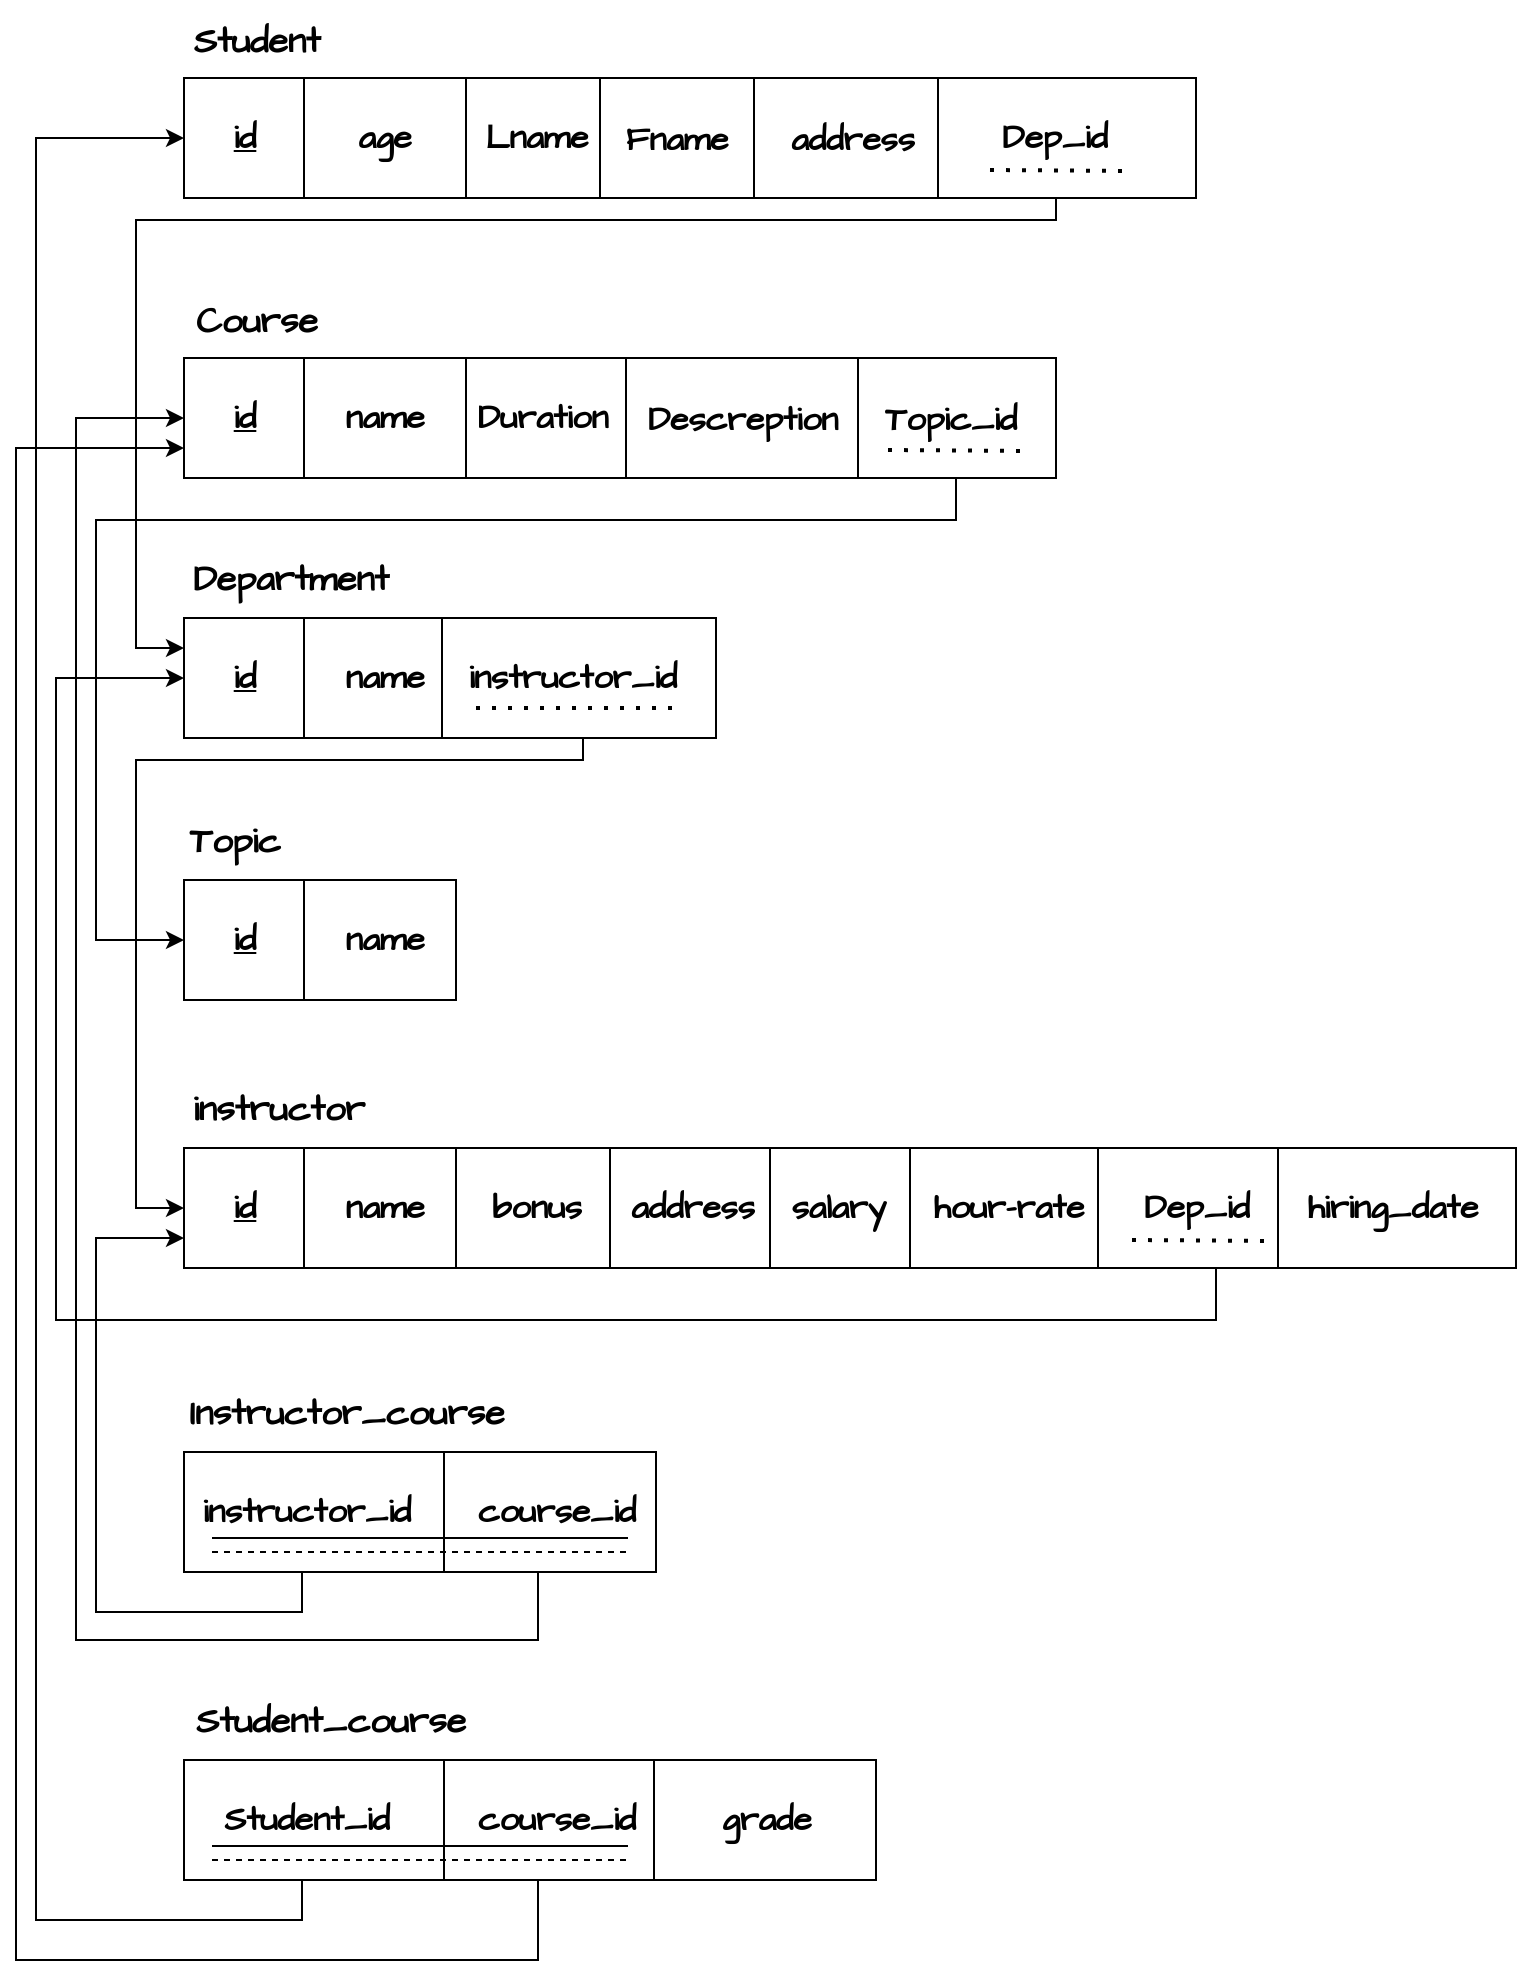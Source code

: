 <mxfile version="24.8.3">
  <diagram id="R2lEEEUBdFMjLlhIrx00" name="Page-1">
    <mxGraphModel dx="1805" dy="517" grid="1" gridSize="10" guides="1" tooltips="1" connect="1" arrows="1" fold="1" page="1" pageScale="1" pageWidth="850" pageHeight="1100" math="0" shadow="0" extFonts="Permanent Marker^https://fonts.googleapis.com/css?family=Permanent+Marker">
      <root>
        <mxCell id="0" />
        <mxCell id="1" parent="0" />
        <mxCell id="wdkWQH8ycHaQAplH8aqO-78" style="edgeStyle=orthogonalEdgeStyle;rounded=0;orthogonalLoop=1;jettySize=auto;html=1;exitX=0.75;exitY=1;exitDx=0;exitDy=0;entryX=0;entryY=0.25;entryDx=0;entryDy=0;" edge="1" parent="1" source="wdkWQH8ycHaQAplH8aqO-1" target="wdkWQH8ycHaQAplH8aqO-25">
          <mxGeometry relative="1" as="geometry">
            <Array as="points">
              <mxPoint x="520" y="159" />
              <mxPoint x="520" y="170" />
              <mxPoint x="60" y="170" />
              <mxPoint x="60" y="384" />
            </Array>
          </mxGeometry>
        </mxCell>
        <mxCell id="wdkWQH8ycHaQAplH8aqO-1" value="" style="rounded=0;whiteSpace=wrap;html=1;fontFamily=Architects Daughter;fontSource=https%3A%2F%2Ffonts.googleapis.com%2Fcss%3Ffamily%3DArchitects%2BDaughter;" vertex="1" parent="1">
          <mxGeometry x="84" y="99" width="506" height="60" as="geometry" />
        </mxCell>
        <mxCell id="wdkWQH8ycHaQAplH8aqO-2" value="" style="endArrow=none;html=1;rounded=0;fontFamily=Architects Daughter;fontSource=https%3A%2F%2Ffonts.googleapis.com%2Fcss%3Ffamily%3DArchitects%2BDaughter;" edge="1" parent="1">
          <mxGeometry width="50" height="50" relative="1" as="geometry">
            <mxPoint x="144" y="159" as="sourcePoint" />
            <mxPoint x="144" y="99" as="targetPoint" />
          </mxGeometry>
        </mxCell>
        <mxCell id="wdkWQH8ycHaQAplH8aqO-3" value="&lt;font style=&quot;font-size: 18px;&quot;&gt;&lt;b style=&quot;font-size: 18px;&quot;&gt;Student&lt;/b&gt;&lt;/font&gt;" style="text;html=1;align=center;verticalAlign=middle;resizable=0;points=[];autosize=1;strokeColor=none;fillColor=none;fontFamily=Architects Daughter;fontSource=https%3A%2F%2Ffonts.googleapis.com%2Fcss%3Ffamily%3DArchitects%2BDaughter;fontSize=18;" vertex="1" parent="1">
          <mxGeometry x="75" y="60" width="90" height="40" as="geometry" />
        </mxCell>
        <mxCell id="wdkWQH8ycHaQAplH8aqO-4" value="&lt;font style=&quot;font-size: 17px;&quot;&gt;&lt;b&gt;id&lt;/b&gt;&lt;/font&gt;" style="text;html=1;align=center;verticalAlign=middle;resizable=0;points=[];autosize=1;strokeColor=none;fillColor=none;fontStyle=4;fontFamily=Architects Daughter;fontSource=https%3A%2F%2Ffonts.googleapis.com%2Fcss%3Ffamily%3DArchitects%2BDaughter;" vertex="1" parent="1">
          <mxGeometry x="99" y="114" width="30" height="30" as="geometry" />
        </mxCell>
        <mxCell id="wdkWQH8ycHaQAplH8aqO-5" value="&lt;font style=&quot;font-size: 17px;&quot;&gt;&lt;b&gt;age&lt;/b&gt;&lt;/font&gt;" style="text;html=1;align=center;verticalAlign=middle;resizable=0;points=[];autosize=1;strokeColor=none;fillColor=none;fontFamily=Architects Daughter;fontSource=https%3A%2F%2Ffonts.googleapis.com%2Fcss%3Ffamily%3DArchitects%2BDaughter;" vertex="1" parent="1">
          <mxGeometry x="159" y="114" width="50" height="30" as="geometry" />
        </mxCell>
        <mxCell id="wdkWQH8ycHaQAplH8aqO-6" value="" style="endArrow=none;html=1;rounded=0;fontFamily=Architects Daughter;fontSource=https%3A%2F%2Ffonts.googleapis.com%2Fcss%3Ffamily%3DArchitects%2BDaughter;" edge="1" parent="1">
          <mxGeometry width="50" height="50" relative="1" as="geometry">
            <mxPoint x="225" y="159" as="sourcePoint" />
            <mxPoint x="225" y="99" as="targetPoint" />
          </mxGeometry>
        </mxCell>
        <mxCell id="wdkWQH8ycHaQAplH8aqO-7" value="&lt;font style=&quot;font-size: 17px;&quot;&gt;&lt;b&gt;Lname&lt;/b&gt;&lt;/font&gt;" style="text;html=1;align=center;verticalAlign=middle;resizable=0;points=[];autosize=1;strokeColor=none;fillColor=none;fontFamily=Architects Daughter;fontSource=https%3A%2F%2Ffonts.googleapis.com%2Fcss%3Ffamily%3DArchitects%2BDaughter;" vertex="1" parent="1">
          <mxGeometry x="225" y="114" width="70" height="30" as="geometry" />
        </mxCell>
        <mxCell id="wdkWQH8ycHaQAplH8aqO-8" value="&lt;span style=&quot;font-size: 17px;&quot;&gt;&lt;b&gt;Fname&lt;/b&gt;&lt;/span&gt;" style="text;html=1;align=center;verticalAlign=middle;resizable=0;points=[];autosize=1;strokeColor=none;fillColor=none;fontFamily=Architects Daughter;fontSource=https%3A%2F%2Ffonts.googleapis.com%2Fcss%3Ffamily%3DArchitects%2BDaughter;" vertex="1" parent="1">
          <mxGeometry x="295" y="115" width="70" height="30" as="geometry" />
        </mxCell>
        <mxCell id="wdkWQH8ycHaQAplH8aqO-9" value="" style="endArrow=none;html=1;rounded=0;fontFamily=Architects Daughter;fontSource=https%3A%2F%2Ffonts.googleapis.com%2Fcss%3Ffamily%3DArchitects%2BDaughter;" edge="1" parent="1">
          <mxGeometry width="50" height="50" relative="1" as="geometry">
            <mxPoint x="292" y="159" as="sourcePoint" />
            <mxPoint x="292" y="99" as="targetPoint" />
          </mxGeometry>
        </mxCell>
        <mxCell id="wdkWQH8ycHaQAplH8aqO-10" value="" style="endArrow=none;dashed=1;html=1;dashPattern=1 3;strokeWidth=2;rounded=0;entryX=0.919;entryY=0.949;entryDx=0;entryDy=0;entryPerimeter=0;" edge="1" parent="1">
          <mxGeometry width="50" height="50" relative="1" as="geometry">
            <mxPoint x="506.09" y="143" as="sourcePoint" />
            <mxPoint x="506.09" y="143" as="targetPoint" />
          </mxGeometry>
        </mxCell>
        <mxCell id="wdkWQH8ycHaQAplH8aqO-11" value="" style="endArrow=none;html=1;rounded=0;fontFamily=Architects Daughter;fontSource=https%3A%2F%2Ffonts.googleapis.com%2Fcss%3Ffamily%3DArchitects%2BDaughter;" edge="1" parent="1">
          <mxGeometry width="50" height="50" relative="1" as="geometry">
            <mxPoint x="369" y="159" as="sourcePoint" />
            <mxPoint x="369" y="99" as="targetPoint" />
          </mxGeometry>
        </mxCell>
        <mxCell id="wdkWQH8ycHaQAplH8aqO-12" value="&lt;span style=&quot;font-size: 17px;&quot;&gt;&lt;b&gt;address&lt;/b&gt;&lt;/span&gt;" style="text;html=1;align=center;verticalAlign=middle;resizable=0;points=[];autosize=1;strokeColor=none;fillColor=none;fontFamily=Architects Daughter;fontSource=https%3A%2F%2Ffonts.googleapis.com%2Fcss%3Ffamily%3DArchitects%2BDaughter;" vertex="1" parent="1">
          <mxGeometry x="373" y="115" width="90" height="30" as="geometry" />
        </mxCell>
        <mxCell id="wdkWQH8ycHaQAplH8aqO-61" style="edgeStyle=orthogonalEdgeStyle;rounded=0;orthogonalLoop=1;jettySize=auto;html=1;exitX=0.75;exitY=1;exitDx=0;exitDy=0;entryX=0;entryY=0.5;entryDx=0;entryDy=0;" edge="1" parent="1" source="wdkWQH8ycHaQAplH8aqO-13" target="wdkWQH8ycHaQAplH8aqO-34">
          <mxGeometry relative="1" as="geometry">
            <Array as="points">
              <mxPoint x="470" y="299" />
              <mxPoint x="470" y="320" />
              <mxPoint x="40" y="320" />
              <mxPoint x="40" y="530" />
            </Array>
          </mxGeometry>
        </mxCell>
        <mxCell id="wdkWQH8ycHaQAplH8aqO-13" value="" style="rounded=0;whiteSpace=wrap;html=1;fontFamily=Architects Daughter;fontSource=https%3A%2F%2Ffonts.googleapis.com%2Fcss%3Ffamily%3DArchitects%2BDaughter;" vertex="1" parent="1">
          <mxGeometry x="84" y="239" width="436" height="60" as="geometry" />
        </mxCell>
        <mxCell id="wdkWQH8ycHaQAplH8aqO-14" value="" style="endArrow=none;html=1;rounded=0;fontFamily=Architects Daughter;fontSource=https%3A%2F%2Ffonts.googleapis.com%2Fcss%3Ffamily%3DArchitects%2BDaughter;" edge="1" parent="1">
          <mxGeometry width="50" height="50" relative="1" as="geometry">
            <mxPoint x="144" y="299" as="sourcePoint" />
            <mxPoint x="144" y="239" as="targetPoint" />
          </mxGeometry>
        </mxCell>
        <mxCell id="wdkWQH8ycHaQAplH8aqO-15" value="&lt;font style=&quot;font-size: 18px;&quot;&gt;&lt;b style=&quot;font-size: 18px;&quot;&gt;Course&lt;/b&gt;&lt;/font&gt;" style="text;html=1;align=center;verticalAlign=middle;resizable=0;points=[];autosize=1;strokeColor=none;fillColor=none;fontFamily=Architects Daughter;fontSource=https%3A%2F%2Ffonts.googleapis.com%2Fcss%3Ffamily%3DArchitects%2BDaughter;fontSize=18;" vertex="1" parent="1">
          <mxGeometry x="80" y="200" width="80" height="40" as="geometry" />
        </mxCell>
        <mxCell id="wdkWQH8ycHaQAplH8aqO-16" value="&lt;font style=&quot;font-size: 17px;&quot;&gt;&lt;b&gt;id&lt;/b&gt;&lt;/font&gt;" style="text;html=1;align=center;verticalAlign=middle;resizable=0;points=[];autosize=1;strokeColor=none;fillColor=none;fontStyle=4;fontFamily=Architects Daughter;fontSource=https%3A%2F%2Ffonts.googleapis.com%2Fcss%3Ffamily%3DArchitects%2BDaughter;" vertex="1" parent="1">
          <mxGeometry x="99" y="254" width="30" height="30" as="geometry" />
        </mxCell>
        <mxCell id="wdkWQH8ycHaQAplH8aqO-17" value="&lt;font style=&quot;font-size: 17px;&quot;&gt;&lt;b&gt;name&lt;/b&gt;&lt;/font&gt;" style="text;html=1;align=center;verticalAlign=middle;resizable=0;points=[];autosize=1;strokeColor=none;fillColor=none;fontFamily=Architects Daughter;fontSource=https%3A%2F%2Ffonts.googleapis.com%2Fcss%3Ffamily%3DArchitects%2BDaughter;" vertex="1" parent="1">
          <mxGeometry x="154" y="254" width="60" height="30" as="geometry" />
        </mxCell>
        <mxCell id="wdkWQH8ycHaQAplH8aqO-18" value="" style="endArrow=none;html=1;rounded=0;fontFamily=Architects Daughter;fontSource=https%3A%2F%2Ffonts.googleapis.com%2Fcss%3Ffamily%3DArchitects%2BDaughter;" edge="1" parent="1">
          <mxGeometry width="50" height="50" relative="1" as="geometry">
            <mxPoint x="225" y="299" as="sourcePoint" />
            <mxPoint x="225" y="239" as="targetPoint" />
          </mxGeometry>
        </mxCell>
        <mxCell id="wdkWQH8ycHaQAplH8aqO-19" value="&lt;font style=&quot;font-size: 17px;&quot;&gt;&lt;b&gt;Duration&lt;/b&gt;&lt;/font&gt;" style="text;html=1;align=center;verticalAlign=middle;resizable=0;points=[];autosize=1;strokeColor=none;fillColor=none;fontFamily=Architects Daughter;fontSource=https%3A%2F%2Ffonts.googleapis.com%2Fcss%3Ffamily%3DArchitects%2BDaughter;" vertex="1" parent="1">
          <mxGeometry x="218" y="254" width="90" height="30" as="geometry" />
        </mxCell>
        <mxCell id="wdkWQH8ycHaQAplH8aqO-20" value="&lt;span style=&quot;font-size: 17px;&quot;&gt;&lt;b&gt;Descreption&lt;/b&gt;&lt;/span&gt;" style="text;html=1;align=center;verticalAlign=middle;resizable=0;points=[];autosize=1;strokeColor=none;fillColor=none;fontFamily=Architects Daughter;fontSource=https%3A%2F%2Ffonts.googleapis.com%2Fcss%3Ffamily%3DArchitects%2BDaughter;" vertex="1" parent="1">
          <mxGeometry x="303" y="255" width="120" height="30" as="geometry" />
        </mxCell>
        <mxCell id="wdkWQH8ycHaQAplH8aqO-21" value="" style="endArrow=none;html=1;rounded=0;fontFamily=Architects Daughter;fontSource=https%3A%2F%2Ffonts.googleapis.com%2Fcss%3Ffamily%3DArchitects%2BDaughter;" edge="1" parent="1">
          <mxGeometry width="50" height="50" relative="1" as="geometry">
            <mxPoint x="305" y="299" as="sourcePoint" />
            <mxPoint x="305" y="239" as="targetPoint" />
          </mxGeometry>
        </mxCell>
        <mxCell id="wdkWQH8ycHaQAplH8aqO-60" style="edgeStyle=orthogonalEdgeStyle;rounded=0;orthogonalLoop=1;jettySize=auto;html=1;exitX=0.75;exitY=1;exitDx=0;exitDy=0;entryX=0;entryY=0.5;entryDx=0;entryDy=0;" edge="1" parent="1" source="wdkWQH8ycHaQAplH8aqO-25" target="wdkWQH8ycHaQAplH8aqO-39">
          <mxGeometry relative="1" as="geometry">
            <Array as="points">
              <mxPoint x="284" y="440" />
              <mxPoint x="60" y="440" />
              <mxPoint x="60" y="664" />
            </Array>
          </mxGeometry>
        </mxCell>
        <mxCell id="wdkWQH8ycHaQAplH8aqO-25" value="" style="rounded=0;whiteSpace=wrap;html=1;fontFamily=Architects Daughter;fontSource=https%3A%2F%2Ffonts.googleapis.com%2Fcss%3Ffamily%3DArchitects%2BDaughter;" vertex="1" parent="1">
          <mxGeometry x="84" y="369" width="266" height="60" as="geometry" />
        </mxCell>
        <mxCell id="wdkWQH8ycHaQAplH8aqO-26" value="" style="endArrow=none;html=1;rounded=0;fontFamily=Architects Daughter;fontSource=https%3A%2F%2Ffonts.googleapis.com%2Fcss%3Ffamily%3DArchitects%2BDaughter;" edge="1" parent="1">
          <mxGeometry width="50" height="50" relative="1" as="geometry">
            <mxPoint x="144" y="429" as="sourcePoint" />
            <mxPoint x="144" y="369" as="targetPoint" />
          </mxGeometry>
        </mxCell>
        <mxCell id="wdkWQH8ycHaQAplH8aqO-27" value="&lt;font style=&quot;font-size: 18px;&quot;&gt;&lt;b style=&quot;font-size: 18px;&quot;&gt;Department&lt;/b&gt;&lt;/font&gt;" style="text;html=1;align=center;verticalAlign=middle;resizable=0;points=[];autosize=1;strokeColor=none;fillColor=none;fontFamily=Architects Daughter;fontSource=https%3A%2F%2Ffonts.googleapis.com%2Fcss%3Ffamily%3DArchitects%2BDaughter;fontSize=18;" vertex="1" parent="1">
          <mxGeometry x="77" y="329" width="120" height="40" as="geometry" />
        </mxCell>
        <mxCell id="wdkWQH8ycHaQAplH8aqO-28" value="&lt;font style=&quot;font-size: 17px;&quot;&gt;&lt;b&gt;id&lt;/b&gt;&lt;/font&gt;" style="text;html=1;align=center;verticalAlign=middle;resizable=0;points=[];autosize=1;strokeColor=none;fillColor=none;fontStyle=4;fontFamily=Architects Daughter;fontSource=https%3A%2F%2Ffonts.googleapis.com%2Fcss%3Ffamily%3DArchitects%2BDaughter;" vertex="1" parent="1">
          <mxGeometry x="99" y="384" width="30" height="30" as="geometry" />
        </mxCell>
        <mxCell id="wdkWQH8ycHaQAplH8aqO-29" value="&lt;font style=&quot;font-size: 17px;&quot;&gt;&lt;b&gt;name&lt;/b&gt;&lt;/font&gt;" style="text;html=1;align=center;verticalAlign=middle;resizable=0;points=[];autosize=1;strokeColor=none;fillColor=none;fontFamily=Architects Daughter;fontSource=https%3A%2F%2Ffonts.googleapis.com%2Fcss%3Ffamily%3DArchitects%2BDaughter;" vertex="1" parent="1">
          <mxGeometry x="154" y="384" width="60" height="30" as="geometry" />
        </mxCell>
        <mxCell id="wdkWQH8ycHaQAplH8aqO-34" value="" style="rounded=0;whiteSpace=wrap;html=1;fontFamily=Architects Daughter;fontSource=https%3A%2F%2Ffonts.googleapis.com%2Fcss%3Ffamily%3DArchitects%2BDaughter;" vertex="1" parent="1">
          <mxGeometry x="84" y="500" width="136" height="60" as="geometry" />
        </mxCell>
        <mxCell id="wdkWQH8ycHaQAplH8aqO-35" value="" style="endArrow=none;html=1;rounded=0;fontFamily=Architects Daughter;fontSource=https%3A%2F%2Ffonts.googleapis.com%2Fcss%3Ffamily%3DArchitects%2BDaughter;" edge="1" parent="1">
          <mxGeometry width="50" height="50" relative="1" as="geometry">
            <mxPoint x="144" y="560" as="sourcePoint" />
            <mxPoint x="144" y="500" as="targetPoint" />
          </mxGeometry>
        </mxCell>
        <mxCell id="wdkWQH8ycHaQAplH8aqO-36" value="&lt;font style=&quot;font-size: 18px;&quot;&gt;&lt;b style=&quot;font-size: 18px;&quot;&gt;Topic&lt;/b&gt;&lt;/font&gt;" style="text;html=1;align=center;verticalAlign=middle;resizable=0;points=[];autosize=1;strokeColor=none;fillColor=none;fontFamily=Architects Daughter;fontSource=https%3A%2F%2Ffonts.googleapis.com%2Fcss%3Ffamily%3DArchitects%2BDaughter;fontSize=18;" vertex="1" parent="1">
          <mxGeometry x="74" y="460" width="70" height="40" as="geometry" />
        </mxCell>
        <mxCell id="wdkWQH8ycHaQAplH8aqO-37" value="&lt;font style=&quot;font-size: 17px;&quot;&gt;&lt;b&gt;id&lt;/b&gt;&lt;/font&gt;" style="text;html=1;align=center;verticalAlign=middle;resizable=0;points=[];autosize=1;strokeColor=none;fillColor=none;fontStyle=4;fontFamily=Architects Daughter;fontSource=https%3A%2F%2Ffonts.googleapis.com%2Fcss%3Ffamily%3DArchitects%2BDaughter;" vertex="1" parent="1">
          <mxGeometry x="99" y="515" width="30" height="30" as="geometry" />
        </mxCell>
        <mxCell id="wdkWQH8ycHaQAplH8aqO-38" value="&lt;font style=&quot;font-size: 17px;&quot;&gt;&lt;b&gt;name&lt;/b&gt;&lt;/font&gt;" style="text;html=1;align=center;verticalAlign=middle;resizable=0;points=[];autosize=1;strokeColor=none;fillColor=none;fontFamily=Architects Daughter;fontSource=https%3A%2F%2Ffonts.googleapis.com%2Fcss%3Ffamily%3DArchitects%2BDaughter;" vertex="1" parent="1">
          <mxGeometry x="154" y="515" width="60" height="30" as="geometry" />
        </mxCell>
        <mxCell id="wdkWQH8ycHaQAplH8aqO-65" style="edgeStyle=orthogonalEdgeStyle;rounded=0;orthogonalLoop=1;jettySize=auto;html=1;exitX=0.75;exitY=1;exitDx=0;exitDy=0;entryX=0;entryY=0.5;entryDx=0;entryDy=0;" edge="1" parent="1" source="wdkWQH8ycHaQAplH8aqO-39" target="wdkWQH8ycHaQAplH8aqO-25">
          <mxGeometry relative="1" as="geometry">
            <Array as="points">
              <mxPoint x="600" y="694" />
              <mxPoint x="600" y="720" />
              <mxPoint x="20" y="720" />
              <mxPoint x="20" y="399" />
            </Array>
          </mxGeometry>
        </mxCell>
        <mxCell id="wdkWQH8ycHaQAplH8aqO-39" value="" style="rounded=0;whiteSpace=wrap;html=1;fontFamily=Architects Daughter;fontSource=https%3A%2F%2Ffonts.googleapis.com%2Fcss%3Ffamily%3DArchitects%2BDaughter;" vertex="1" parent="1">
          <mxGeometry x="84" y="634" width="666" height="60" as="geometry" />
        </mxCell>
        <mxCell id="wdkWQH8ycHaQAplH8aqO-40" value="" style="endArrow=none;html=1;rounded=0;fontFamily=Architects Daughter;fontSource=https%3A%2F%2Ffonts.googleapis.com%2Fcss%3Ffamily%3DArchitects%2BDaughter;" edge="1" parent="1">
          <mxGeometry width="50" height="50" relative="1" as="geometry">
            <mxPoint x="144" y="694" as="sourcePoint" />
            <mxPoint x="144" y="634" as="targetPoint" />
          </mxGeometry>
        </mxCell>
        <mxCell id="wdkWQH8ycHaQAplH8aqO-41" value="&lt;font style=&quot;font-size: 18px;&quot;&gt;&lt;b style=&quot;font-size: 18px;&quot;&gt;instructor&lt;/b&gt;&lt;/font&gt;" style="text;html=1;align=center;verticalAlign=middle;resizable=0;points=[];autosize=1;strokeColor=none;fillColor=none;fontFamily=Architects Daughter;fontSource=https%3A%2F%2Ffonts.googleapis.com%2Fcss%3Ffamily%3DArchitects%2BDaughter;fontSize=18;" vertex="1" parent="1">
          <mxGeometry x="76" y="594" width="110" height="40" as="geometry" />
        </mxCell>
        <mxCell id="wdkWQH8ycHaQAplH8aqO-42" value="&lt;font style=&quot;font-size: 17px;&quot;&gt;&lt;b&gt;id&lt;/b&gt;&lt;/font&gt;" style="text;html=1;align=center;verticalAlign=middle;resizable=0;points=[];autosize=1;strokeColor=none;fillColor=none;fontStyle=4;fontFamily=Architects Daughter;fontSource=https%3A%2F%2Ffonts.googleapis.com%2Fcss%3Ffamily%3DArchitects%2BDaughter;" vertex="1" parent="1">
          <mxGeometry x="99" y="649" width="30" height="30" as="geometry" />
        </mxCell>
        <mxCell id="wdkWQH8ycHaQAplH8aqO-43" value="&lt;font style=&quot;font-size: 17px;&quot;&gt;&lt;b&gt;name&lt;/b&gt;&lt;/font&gt;" style="text;html=1;align=center;verticalAlign=middle;resizable=0;points=[];autosize=1;strokeColor=none;fillColor=none;fontFamily=Architects Daughter;fontSource=https%3A%2F%2Ffonts.googleapis.com%2Fcss%3Ffamily%3DArchitects%2BDaughter;" vertex="1" parent="1">
          <mxGeometry x="154" y="649" width="60" height="30" as="geometry" />
        </mxCell>
        <mxCell id="wdkWQH8ycHaQAplH8aqO-44" value="" style="endArrow=none;html=1;rounded=0;fontFamily=Architects Daughter;fontSource=https%3A%2F%2Ffonts.googleapis.com%2Fcss%3Ffamily%3DArchitects%2BDaughter;" edge="1" parent="1">
          <mxGeometry width="50" height="50" relative="1" as="geometry">
            <mxPoint x="220" y="694" as="sourcePoint" />
            <mxPoint x="220" y="634" as="targetPoint" />
          </mxGeometry>
        </mxCell>
        <mxCell id="wdkWQH8ycHaQAplH8aqO-45" value="&lt;font style=&quot;font-size: 17px;&quot;&gt;&lt;b&gt;bonus&lt;/b&gt;&lt;/font&gt;" style="text;html=1;align=center;verticalAlign=middle;resizable=0;points=[];autosize=1;strokeColor=none;fillColor=none;fontFamily=Architects Daughter;fontSource=https%3A%2F%2Ffonts.googleapis.com%2Fcss%3Ffamily%3DArchitects%2BDaughter;" vertex="1" parent="1">
          <mxGeometry x="225" y="649" width="70" height="30" as="geometry" />
        </mxCell>
        <mxCell id="wdkWQH8ycHaQAplH8aqO-46" value="" style="endArrow=none;html=1;rounded=0;fontFamily=Architects Daughter;fontSource=https%3A%2F%2Ffonts.googleapis.com%2Fcss%3Ffamily%3DArchitects%2BDaughter;" edge="1" parent="1">
          <mxGeometry width="50" height="50" relative="1" as="geometry">
            <mxPoint x="297" y="694" as="sourcePoint" />
            <mxPoint x="297" y="634" as="targetPoint" />
          </mxGeometry>
        </mxCell>
        <mxCell id="wdkWQH8ycHaQAplH8aqO-47" value="&lt;font style=&quot;font-size: 17px;&quot;&gt;&lt;b&gt;address&lt;/b&gt;&lt;/font&gt;" style="text;html=1;align=center;verticalAlign=middle;resizable=0;points=[];autosize=1;strokeColor=none;fillColor=none;fontFamily=Architects Daughter;fontSource=https%3A%2F%2Ffonts.googleapis.com%2Fcss%3Ffamily%3DArchitects%2BDaughter;" vertex="1" parent="1">
          <mxGeometry x="293" y="649" width="90" height="30" as="geometry" />
        </mxCell>
        <mxCell id="wdkWQH8ycHaQAplH8aqO-48" value="" style="endArrow=none;html=1;rounded=0;fontFamily=Architects Daughter;fontSource=https%3A%2F%2Ffonts.googleapis.com%2Fcss%3Ffamily%3DArchitects%2BDaughter;" edge="1" parent="1">
          <mxGeometry width="50" height="50" relative="1" as="geometry">
            <mxPoint x="377" y="694" as="sourcePoint" />
            <mxPoint x="377" y="634" as="targetPoint" />
          </mxGeometry>
        </mxCell>
        <mxCell id="wdkWQH8ycHaQAplH8aqO-49" value="&lt;font style=&quot;font-size: 17px;&quot;&gt;&lt;b&gt;salary&lt;/b&gt;&lt;/font&gt;" style="text;html=1;align=center;verticalAlign=middle;resizable=0;points=[];autosize=1;strokeColor=none;fillColor=none;fontFamily=Architects Daughter;fontSource=https%3A%2F%2Ffonts.googleapis.com%2Fcss%3Ffamily%3DArchitects%2BDaughter;" vertex="1" parent="1">
          <mxGeometry x="376" y="649" width="70" height="30" as="geometry" />
        </mxCell>
        <mxCell id="wdkWQH8ycHaQAplH8aqO-50" value="" style="endArrow=none;html=1;rounded=0;fontFamily=Architects Daughter;fontSource=https%3A%2F%2Ffonts.googleapis.com%2Fcss%3Ffamily%3DArchitects%2BDaughter;" edge="1" parent="1">
          <mxGeometry width="50" height="50" relative="1" as="geometry">
            <mxPoint x="447" y="694" as="sourcePoint" />
            <mxPoint x="447" y="634" as="targetPoint" />
          </mxGeometry>
        </mxCell>
        <mxCell id="wdkWQH8ycHaQAplH8aqO-51" value="&lt;font style=&quot;font-size: 17px;&quot;&gt;&lt;b&gt;hour-rate&lt;/b&gt;&lt;/font&gt;" style="text;html=1;align=center;verticalAlign=middle;resizable=0;points=[];autosize=1;strokeColor=none;fillColor=none;fontFamily=Architects Daughter;fontSource=https%3A%2F%2Ffonts.googleapis.com%2Fcss%3Ffamily%3DArchitects%2BDaughter;" vertex="1" parent="1">
          <mxGeometry x="446" y="649" width="100" height="30" as="geometry" />
        </mxCell>
        <mxCell id="wdkWQH8ycHaQAplH8aqO-52" value="" style="endArrow=none;html=1;rounded=0;fontFamily=Architects Daughter;fontSource=https%3A%2F%2Ffonts.googleapis.com%2Fcss%3Ffamily%3DArchitects%2BDaughter;" edge="1" parent="1">
          <mxGeometry width="50" height="50" relative="1" as="geometry">
            <mxPoint x="213" y="429" as="sourcePoint" />
            <mxPoint x="213" y="369" as="targetPoint" />
          </mxGeometry>
        </mxCell>
        <mxCell id="wdkWQH8ycHaQAplH8aqO-53" value="&lt;font style=&quot;font-size: 17px;&quot;&gt;&lt;b&gt;instructor_id&lt;/b&gt;&lt;/font&gt;" style="text;html=1;align=center;verticalAlign=middle;resizable=0;points=[];autosize=1;strokeColor=none;fillColor=none;fontFamily=Architects Daughter;fontSource=https%3A%2F%2Ffonts.googleapis.com%2Fcss%3Ffamily%3DArchitects%2BDaughter;" vertex="1" parent="1">
          <mxGeometry x="213" y="384" width="130" height="30" as="geometry" />
        </mxCell>
        <mxCell id="wdkWQH8ycHaQAplH8aqO-54" value="" style="endArrow=none;dashed=1;html=1;dashPattern=1 3;strokeWidth=2;rounded=0;" edge="1" parent="1">
          <mxGeometry width="50" height="50" relative="1" as="geometry">
            <mxPoint x="230" y="414" as="sourcePoint" />
            <mxPoint x="330" y="414" as="targetPoint" />
          </mxGeometry>
        </mxCell>
        <mxCell id="wdkWQH8ycHaQAplH8aqO-55" value="&lt;span style=&quot;font-size: 17px;&quot;&gt;&lt;b&gt;Topic_id&lt;/b&gt;&lt;/span&gt;" style="text;html=1;align=center;verticalAlign=middle;resizable=0;points=[];autosize=1;strokeColor=none;fillColor=none;fontFamily=Architects Daughter;fontSource=https%3A%2F%2Ffonts.googleapis.com%2Fcss%3Ffamily%3DArchitects%2BDaughter;" vertex="1" parent="1">
          <mxGeometry x="422" y="255" width="90" height="30" as="geometry" />
        </mxCell>
        <mxCell id="wdkWQH8ycHaQAplH8aqO-56" value="" style="endArrow=none;html=1;rounded=0;fontFamily=Architects Daughter;fontSource=https%3A%2F%2Ffonts.googleapis.com%2Fcss%3Ffamily%3DArchitects%2BDaughter;" edge="1" parent="1">
          <mxGeometry width="50" height="50" relative="1" as="geometry">
            <mxPoint x="421" y="299" as="sourcePoint" />
            <mxPoint x="421" y="239" as="targetPoint" />
          </mxGeometry>
        </mxCell>
        <mxCell id="wdkWQH8ycHaQAplH8aqO-59" value="" style="endArrow=none;dashed=1;html=1;dashPattern=1 3;strokeWidth=2;rounded=0;" edge="1" parent="1">
          <mxGeometry width="50" height="50" relative="1" as="geometry">
            <mxPoint x="436" y="285" as="sourcePoint" />
            <mxPoint x="506" y="285.5" as="targetPoint" />
          </mxGeometry>
        </mxCell>
        <mxCell id="wdkWQH8ycHaQAplH8aqO-62" value="" style="endArrow=none;html=1;rounded=0;fontFamily=Architects Daughter;fontSource=https%3A%2F%2Ffonts.googleapis.com%2Fcss%3Ffamily%3DArchitects%2BDaughter;" edge="1" parent="1">
          <mxGeometry width="50" height="50" relative="1" as="geometry">
            <mxPoint x="541" y="694" as="sourcePoint" />
            <mxPoint x="541" y="634" as="targetPoint" />
          </mxGeometry>
        </mxCell>
        <mxCell id="wdkWQH8ycHaQAplH8aqO-63" value="&lt;font style=&quot;font-size: 17px;&quot;&gt;&lt;b&gt;Dep_id&lt;/b&gt;&lt;/font&gt;" style="text;html=1;align=center;verticalAlign=middle;resizable=0;points=[];autosize=1;strokeColor=none;fillColor=none;fontFamily=Architects Daughter;fontSource=https%3A%2F%2Ffonts.googleapis.com%2Fcss%3Ffamily%3DArchitects%2BDaughter;" vertex="1" parent="1">
          <mxGeometry x="550" y="649" width="80" height="30" as="geometry" />
        </mxCell>
        <mxCell id="wdkWQH8ycHaQAplH8aqO-64" value="" style="endArrow=none;dashed=1;html=1;dashPattern=1 3;strokeWidth=2;rounded=0;" edge="1" parent="1">
          <mxGeometry width="50" height="50" relative="1" as="geometry">
            <mxPoint x="558" y="680" as="sourcePoint" />
            <mxPoint x="628" y="680.5" as="targetPoint" />
          </mxGeometry>
        </mxCell>
        <mxCell id="wdkWQH8ycHaQAplH8aqO-73" style="edgeStyle=orthogonalEdgeStyle;rounded=0;orthogonalLoop=1;jettySize=auto;html=1;exitX=0.25;exitY=1;exitDx=0;exitDy=0;entryX=0;entryY=0.75;entryDx=0;entryDy=0;" edge="1" parent="1" source="wdkWQH8ycHaQAplH8aqO-66" target="wdkWQH8ycHaQAplH8aqO-39">
          <mxGeometry relative="1" as="geometry">
            <Array as="points">
              <mxPoint x="143" y="866" />
              <mxPoint x="40" y="866" />
              <mxPoint x="40" y="679" />
            </Array>
          </mxGeometry>
        </mxCell>
        <mxCell id="wdkWQH8ycHaQAplH8aqO-74" style="edgeStyle=orthogonalEdgeStyle;rounded=0;orthogonalLoop=1;jettySize=auto;html=1;exitX=0.75;exitY=1;exitDx=0;exitDy=0;entryX=0;entryY=0.5;entryDx=0;entryDy=0;" edge="1" parent="1" source="wdkWQH8ycHaQAplH8aqO-66" target="wdkWQH8ycHaQAplH8aqO-13">
          <mxGeometry relative="1" as="geometry">
            <Array as="points">
              <mxPoint x="261" y="880" />
              <mxPoint x="30" y="880" />
              <mxPoint x="30" y="269" />
            </Array>
          </mxGeometry>
        </mxCell>
        <mxCell id="wdkWQH8ycHaQAplH8aqO-66" value="" style="rounded=0;whiteSpace=wrap;html=1;fontFamily=Architects Daughter;fontSource=https%3A%2F%2Ffonts.googleapis.com%2Fcss%3Ffamily%3DArchitects%2BDaughter;" vertex="1" parent="1">
          <mxGeometry x="84" y="786" width="236" height="60" as="geometry" />
        </mxCell>
        <mxCell id="wdkWQH8ycHaQAplH8aqO-67" value="" style="endArrow=none;html=1;rounded=0;fontFamily=Architects Daughter;fontSource=https%3A%2F%2Ffonts.googleapis.com%2Fcss%3Ffamily%3DArchitects%2BDaughter;" edge="1" parent="1">
          <mxGeometry width="50" height="50" relative="1" as="geometry">
            <mxPoint x="214" y="846" as="sourcePoint" />
            <mxPoint x="214" y="786" as="targetPoint" />
          </mxGeometry>
        </mxCell>
        <mxCell id="wdkWQH8ycHaQAplH8aqO-68" value="&lt;font style=&quot;font-size: 18px;&quot;&gt;&lt;b style=&quot;font-size: 18px;&quot;&gt;Instructor_course&lt;/b&gt;&lt;/font&gt;" style="text;html=1;align=center;verticalAlign=middle;resizable=0;points=[];autosize=1;strokeColor=none;fillColor=none;fontFamily=Architects Daughter;fontSource=https%3A%2F%2Ffonts.googleapis.com%2Fcss%3Ffamily%3DArchitects%2BDaughter;fontSize=18;" vertex="1" parent="1">
          <mxGeometry x="75" y="746" width="180" height="40" as="geometry" />
        </mxCell>
        <mxCell id="wdkWQH8ycHaQAplH8aqO-69" value="&lt;span style=&quot;font-size: 17px;&quot;&gt;&lt;b&gt;instructor_id&lt;/b&gt;&lt;/span&gt;" style="text;html=1;align=center;verticalAlign=middle;resizable=0;points=[];autosize=1;strokeColor=none;fillColor=none;fontStyle=0;fontFamily=Architects Daughter;fontSource=https%3A%2F%2Ffonts.googleapis.com%2Fcss%3Ffamily%3DArchitects%2BDaughter;" vertex="1" parent="1">
          <mxGeometry x="80" y="801" width="130" height="30" as="geometry" />
        </mxCell>
        <mxCell id="wdkWQH8ycHaQAplH8aqO-70" value="&lt;font style=&quot;font-size: 17px;&quot;&gt;&lt;b&gt;course_id&lt;/b&gt;&lt;/font&gt;" style="text;html=1;align=center;verticalAlign=middle;resizable=0;points=[];autosize=1;strokeColor=none;fillColor=none;fontFamily=Architects Daughter;fontSource=https%3A%2F%2Ffonts.googleapis.com%2Fcss%3Ffamily%3DArchitects%2BDaughter;" vertex="1" parent="1">
          <mxGeometry x="220" y="801" width="100" height="30" as="geometry" />
        </mxCell>
        <mxCell id="wdkWQH8ycHaQAplH8aqO-71" value="" style="endArrow=none;html=1;rounded=0;" edge="1" parent="1">
          <mxGeometry width="50" height="50" relative="1" as="geometry">
            <mxPoint x="98" y="829" as="sourcePoint" />
            <mxPoint x="306" y="829" as="targetPoint" />
          </mxGeometry>
        </mxCell>
        <mxCell id="wdkWQH8ycHaQAplH8aqO-72" value="" style="endArrow=none;html=1;rounded=0;dashed=1;" edge="1" parent="1">
          <mxGeometry width="50" height="50" relative="1" as="geometry">
            <mxPoint x="98" y="836" as="sourcePoint" />
            <mxPoint x="306" y="836" as="targetPoint" />
          </mxGeometry>
        </mxCell>
        <mxCell id="wdkWQH8ycHaQAplH8aqO-75" value="" style="endArrow=none;html=1;rounded=0;fontFamily=Architects Daughter;fontSource=https%3A%2F%2Ffonts.googleapis.com%2Fcss%3Ffamily%3DArchitects%2BDaughter;" edge="1" parent="1">
          <mxGeometry width="50" height="50" relative="1" as="geometry">
            <mxPoint x="461" y="159" as="sourcePoint" />
            <mxPoint x="461" y="99" as="targetPoint" />
          </mxGeometry>
        </mxCell>
        <mxCell id="wdkWQH8ycHaQAplH8aqO-76" value="&lt;font style=&quot;font-size: 17px;&quot;&gt;&lt;b&gt;Dep_id&lt;/b&gt;&lt;/font&gt;" style="text;html=1;align=center;verticalAlign=middle;resizable=0;points=[];autosize=1;strokeColor=none;fillColor=none;fontFamily=Architects Daughter;fontSource=https%3A%2F%2Ffonts.googleapis.com%2Fcss%3Ffamily%3DArchitects%2BDaughter;" vertex="1" parent="1">
          <mxGeometry x="479" y="114" width="80" height="30" as="geometry" />
        </mxCell>
        <mxCell id="wdkWQH8ycHaQAplH8aqO-77" value="" style="endArrow=none;dashed=1;html=1;dashPattern=1 3;strokeWidth=2;rounded=0;" edge="1" parent="1">
          <mxGeometry width="50" height="50" relative="1" as="geometry">
            <mxPoint x="487" y="145" as="sourcePoint" />
            <mxPoint x="557" y="145.5" as="targetPoint" />
          </mxGeometry>
        </mxCell>
        <mxCell id="wdkWQH8ycHaQAplH8aqO-86" style="edgeStyle=orthogonalEdgeStyle;rounded=0;orthogonalLoop=1;jettySize=auto;html=1;exitX=0.25;exitY=1;exitDx=0;exitDy=0;entryX=0;entryY=0.5;entryDx=0;entryDy=0;" edge="1" parent="1" source="wdkWQH8ycHaQAplH8aqO-79" target="wdkWQH8ycHaQAplH8aqO-1">
          <mxGeometry relative="1" as="geometry">
            <Array as="points">
              <mxPoint x="143" y="1020" />
              <mxPoint x="10" y="1020" />
              <mxPoint x="10" y="129" />
            </Array>
          </mxGeometry>
        </mxCell>
        <mxCell id="wdkWQH8ycHaQAplH8aqO-87" style="edgeStyle=orthogonalEdgeStyle;rounded=0;orthogonalLoop=1;jettySize=auto;html=1;exitX=0.75;exitY=1;exitDx=0;exitDy=0;entryX=0;entryY=0.75;entryDx=0;entryDy=0;" edge="1" parent="1" source="wdkWQH8ycHaQAplH8aqO-79" target="wdkWQH8ycHaQAplH8aqO-13">
          <mxGeometry relative="1" as="geometry">
            <Array as="points">
              <mxPoint x="261" y="1040" />
              <mxPoint y="1040" />
              <mxPoint y="284" />
            </Array>
          </mxGeometry>
        </mxCell>
        <mxCell id="wdkWQH8ycHaQAplH8aqO-79" value="" style="rounded=0;whiteSpace=wrap;html=1;fontFamily=Architects Daughter;fontSource=https%3A%2F%2Ffonts.googleapis.com%2Fcss%3Ffamily%3DArchitects%2BDaughter;" vertex="1" parent="1">
          <mxGeometry x="84" y="940" width="346" height="60" as="geometry" />
        </mxCell>
        <mxCell id="wdkWQH8ycHaQAplH8aqO-80" value="" style="endArrow=none;html=1;rounded=0;fontFamily=Architects Daughter;fontSource=https%3A%2F%2Ffonts.googleapis.com%2Fcss%3Ffamily%3DArchitects%2BDaughter;" edge="1" parent="1">
          <mxGeometry width="50" height="50" relative="1" as="geometry">
            <mxPoint x="214" y="1000" as="sourcePoint" />
            <mxPoint x="214" y="940" as="targetPoint" />
          </mxGeometry>
        </mxCell>
        <mxCell id="wdkWQH8ycHaQAplH8aqO-81" value="&lt;font style=&quot;font-size: 18px;&quot;&gt;&lt;b style=&quot;font-size: 18px;&quot;&gt;Student_course&lt;/b&gt;&lt;/font&gt;" style="text;html=1;align=center;verticalAlign=middle;resizable=0;points=[];autosize=1;strokeColor=none;fillColor=none;fontFamily=Architects Daughter;fontSource=https%3A%2F%2Ffonts.googleapis.com%2Fcss%3Ffamily%3DArchitects%2BDaughter;fontSize=18;" vertex="1" parent="1">
          <mxGeometry x="77" y="900" width="160" height="40" as="geometry" />
        </mxCell>
        <mxCell id="wdkWQH8ycHaQAplH8aqO-82" value="&lt;span style=&quot;font-size: 17px;&quot;&gt;&lt;b&gt;Student_id&lt;/b&gt;&lt;/span&gt;" style="text;html=1;align=center;verticalAlign=middle;resizable=0;points=[];autosize=1;strokeColor=none;fillColor=none;fontStyle=0;fontFamily=Architects Daughter;fontSource=https%3A%2F%2Ffonts.googleapis.com%2Fcss%3Ffamily%3DArchitects%2BDaughter;" vertex="1" parent="1">
          <mxGeometry x="90" y="955" width="110" height="30" as="geometry" />
        </mxCell>
        <mxCell id="wdkWQH8ycHaQAplH8aqO-83" value="&lt;font style=&quot;font-size: 17px;&quot;&gt;&lt;b&gt;course_id&lt;/b&gt;&lt;/font&gt;" style="text;html=1;align=center;verticalAlign=middle;resizable=0;points=[];autosize=1;strokeColor=none;fillColor=none;fontFamily=Architects Daughter;fontSource=https%3A%2F%2Ffonts.googleapis.com%2Fcss%3Ffamily%3DArchitects%2BDaughter;" vertex="1" parent="1">
          <mxGeometry x="220" y="955" width="100" height="30" as="geometry" />
        </mxCell>
        <mxCell id="wdkWQH8ycHaQAplH8aqO-84" value="" style="endArrow=none;html=1;rounded=0;" edge="1" parent="1">
          <mxGeometry width="50" height="50" relative="1" as="geometry">
            <mxPoint x="98" y="983" as="sourcePoint" />
            <mxPoint x="306" y="983" as="targetPoint" />
          </mxGeometry>
        </mxCell>
        <mxCell id="wdkWQH8ycHaQAplH8aqO-85" value="" style="endArrow=none;html=1;rounded=0;dashed=1;" edge="1" parent="1">
          <mxGeometry width="50" height="50" relative="1" as="geometry">
            <mxPoint x="98" y="990" as="sourcePoint" />
            <mxPoint x="306" y="990" as="targetPoint" />
          </mxGeometry>
        </mxCell>
        <mxCell id="wdkWQH8ycHaQAplH8aqO-88" value="" style="endArrow=none;html=1;rounded=0;fontFamily=Architects Daughter;fontSource=https%3A%2F%2Ffonts.googleapis.com%2Fcss%3Ffamily%3DArchitects%2BDaughter;" edge="1" parent="1">
          <mxGeometry width="50" height="50" relative="1" as="geometry">
            <mxPoint x="631" y="694" as="sourcePoint" />
            <mxPoint x="631" y="634" as="targetPoint" />
          </mxGeometry>
        </mxCell>
        <mxCell id="wdkWQH8ycHaQAplH8aqO-89" value="&lt;font style=&quot;font-size: 17px;&quot;&gt;&lt;b&gt;hiring_date&lt;/b&gt;&lt;/font&gt;" style="text;html=1;align=center;verticalAlign=middle;resizable=0;points=[];autosize=1;strokeColor=none;fillColor=none;fontFamily=Architects Daughter;fontSource=https%3A%2F%2Ffonts.googleapis.com%2Fcss%3Ffamily%3DArchitects%2BDaughter;" vertex="1" parent="1">
          <mxGeometry x="633" y="649" width="110" height="30" as="geometry" />
        </mxCell>
        <mxCell id="wdkWQH8ycHaQAplH8aqO-92" value="" style="endArrow=none;html=1;rounded=0;fontFamily=Architects Daughter;fontSource=https%3A%2F%2Ffonts.googleapis.com%2Fcss%3Ffamily%3DArchitects%2BDaughter;" edge="1" parent="1">
          <mxGeometry width="50" height="50" relative="1" as="geometry">
            <mxPoint x="319" y="1000" as="sourcePoint" />
            <mxPoint x="319" y="940" as="targetPoint" />
          </mxGeometry>
        </mxCell>
        <mxCell id="wdkWQH8ycHaQAplH8aqO-93" value="&lt;font style=&quot;font-size: 17px;&quot;&gt;&lt;b&gt;grade&lt;/b&gt;&lt;/font&gt;" style="text;html=1;align=center;verticalAlign=middle;resizable=0;points=[];autosize=1;strokeColor=none;fillColor=none;fontFamily=Architects Daughter;fontSource=https%3A%2F%2Ffonts.googleapis.com%2Fcss%3Ffamily%3DArchitects%2BDaughter;" vertex="1" parent="1">
          <mxGeometry x="340" y="955" width="70" height="30" as="geometry" />
        </mxCell>
      </root>
    </mxGraphModel>
  </diagram>
</mxfile>
